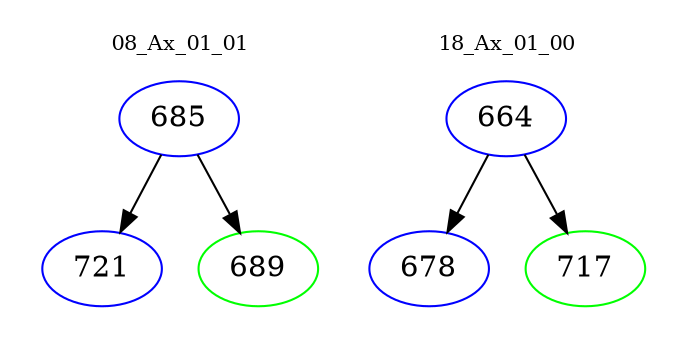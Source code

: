 digraph{
subgraph cluster_0 {
color = white
label = "08_Ax_01_01";
fontsize=10;
T0_685 [label="685", color="blue"]
T0_685 -> T0_721 [color="black"]
T0_721 [label="721", color="blue"]
T0_685 -> T0_689 [color="black"]
T0_689 [label="689", color="green"]
}
subgraph cluster_1 {
color = white
label = "18_Ax_01_00";
fontsize=10;
T1_664 [label="664", color="blue"]
T1_664 -> T1_678 [color="black"]
T1_678 [label="678", color="blue"]
T1_664 -> T1_717 [color="black"]
T1_717 [label="717", color="green"]
}
}
